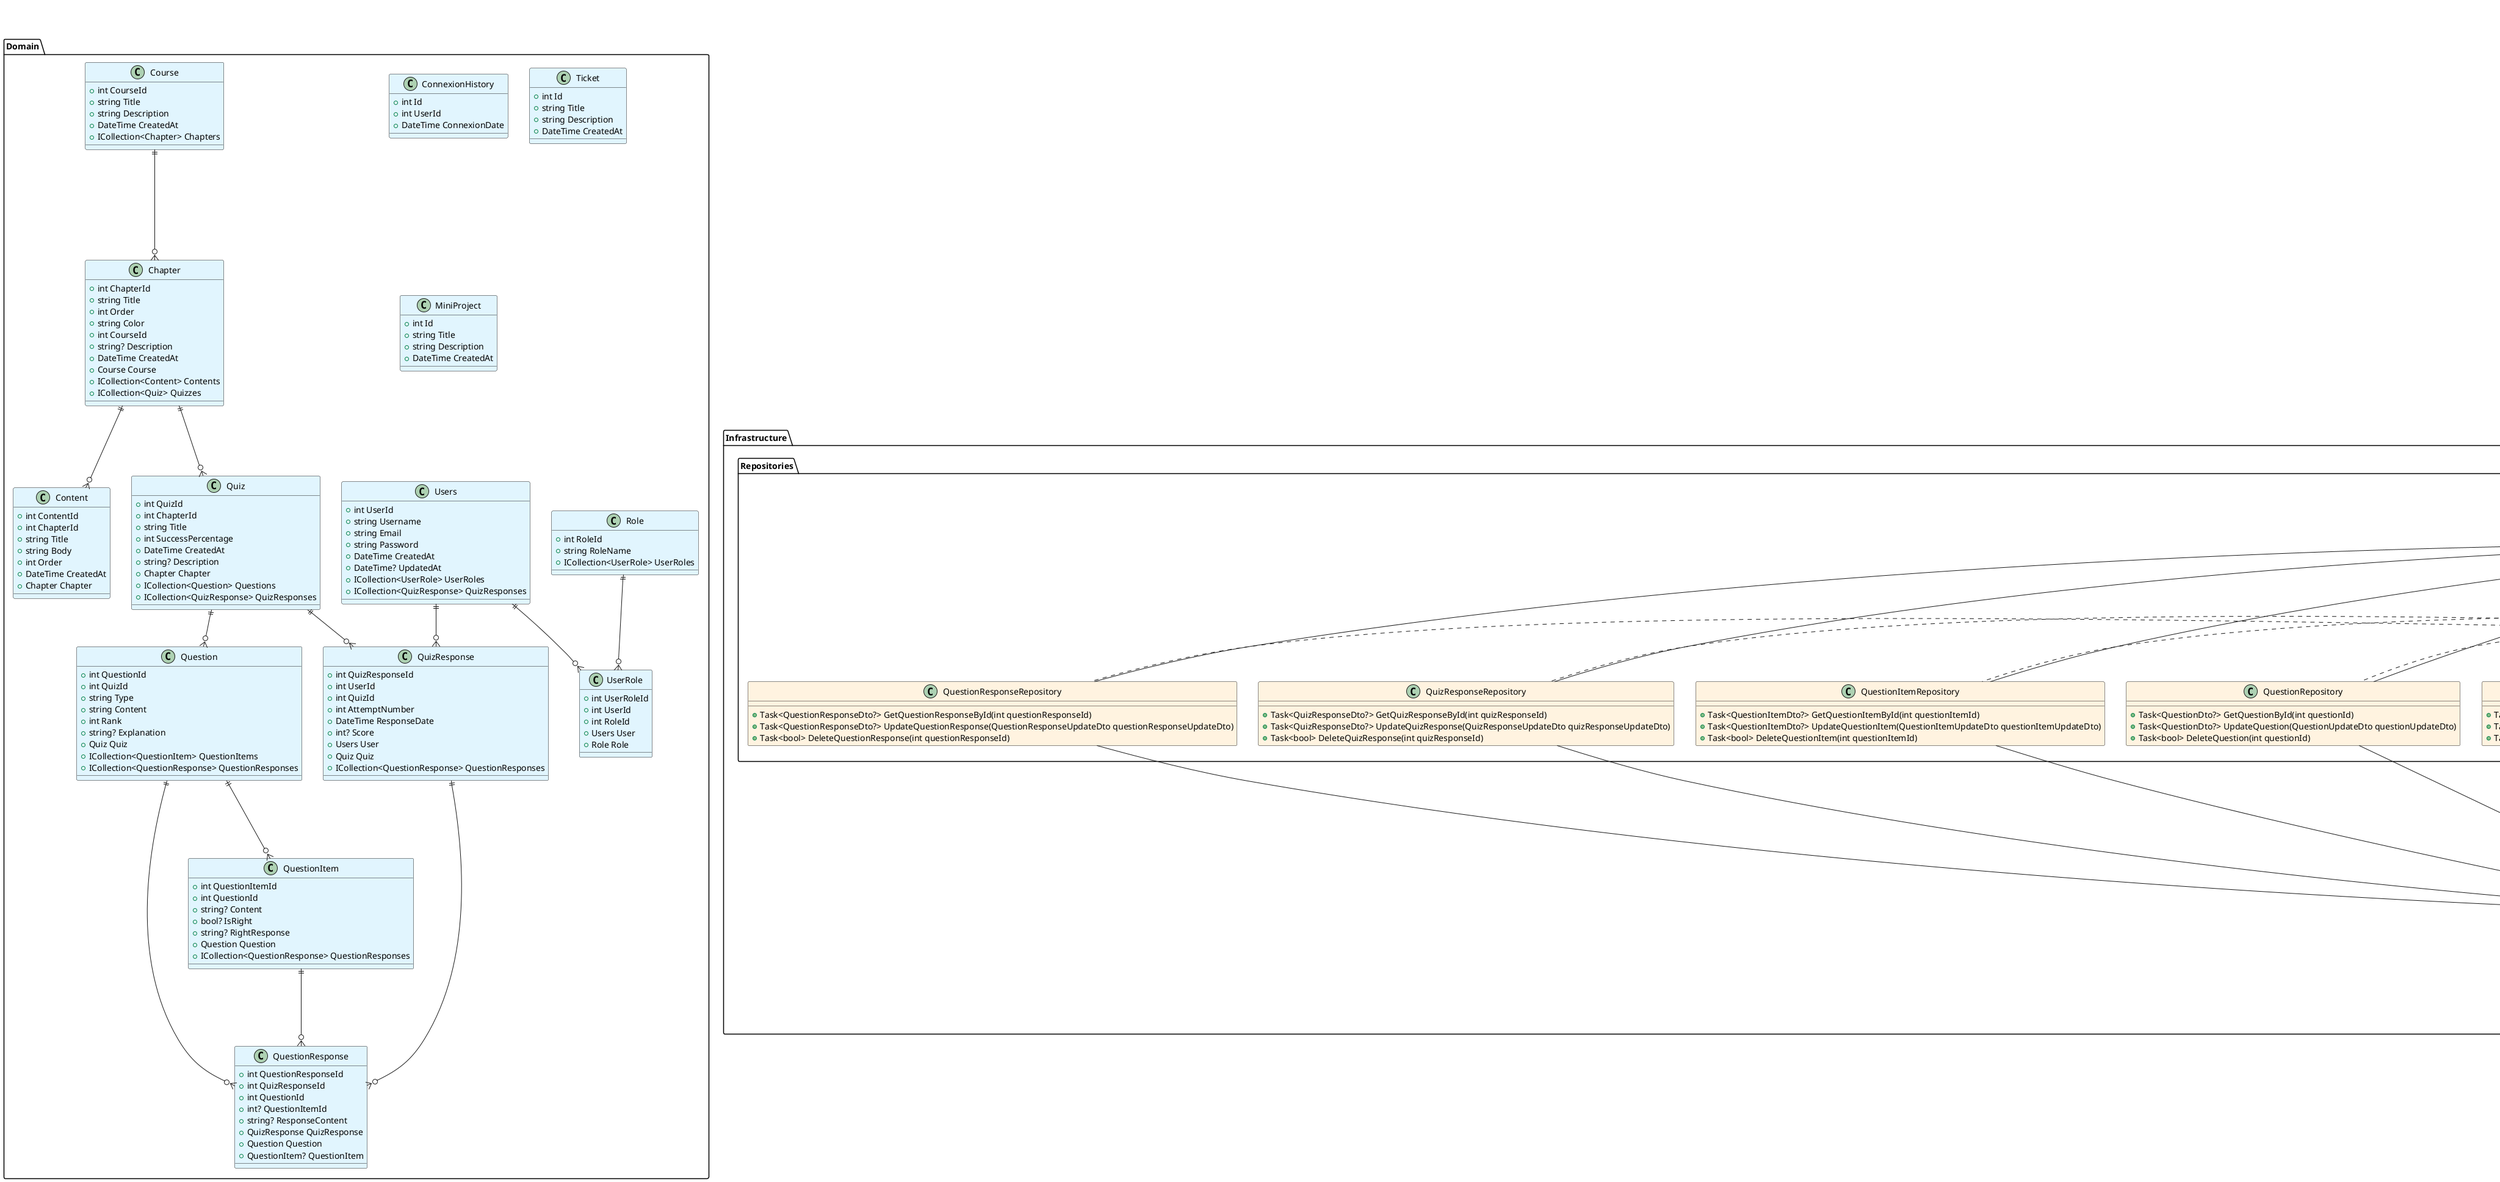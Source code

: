 @startuml LearningApp_Class_Diagram

!define ENTITY_COLOR #E1F5FE
!define SERVICE_COLOR #F3E5F5
!define CONTROLLER_COLOR #E8F5E9
!define REPOSITORY_COLOR #FFF3E0
!define DTO_COLOR #FFEBEE

package "Domain" {
    class Users ENTITY_COLOR {
        +int UserId
        +string Username
        +string Email
        +string Password
        +DateTime CreatedAt
        +DateTime? UpdatedAt
        +ICollection<UserRole> UserRoles
        +ICollection<QuizResponse> QuizResponses
    }

    class Role ENTITY_COLOR {
        +int RoleId
        +string RoleName
        +ICollection<UserRole> UserRoles
    }

    class UserRole ENTITY_COLOR {
        +int UserRoleId
        +int UserId
        +int RoleId
        +Users User
        +Role Role
    }

    class Course ENTITY_COLOR {
        +int CourseId
        +string Title
        +string Description
        +DateTime CreatedAt
        +ICollection<Chapter> Chapters
    }

    class Chapter ENTITY_COLOR {
        +int ChapterId
        +string Title
        +int Order
        +string Color
        +int CourseId
        +string? Description
        +DateTime CreatedAt
        +Course Course
        +ICollection<Content> Contents
        +ICollection<Quiz> Quizzes
    }

    class Content ENTITY_COLOR {
        +int ContentId
        +int ChapterId
        +string Title
        +string Body
        +int Order
        +DateTime CreatedAt
        +Chapter Chapter
    }

    class Quiz ENTITY_COLOR {
        +int QuizId
        +int ChapterId
        +string Title
        +int SuccessPercentage
        +DateTime CreatedAt
        +string? Description
        +Chapter Chapter
        +ICollection<Question> Questions
        +ICollection<QuizResponse> QuizResponses
    }

    class Question ENTITY_COLOR {
        +int QuestionId
        +int QuizId
        +string Type
        +string Content
        +int Rank
        +string? Explanation
        +Quiz Quiz
        +ICollection<QuestionItem> QuestionItems
        +ICollection<QuestionResponse> QuestionResponses
    }

    class QuestionItem ENTITY_COLOR {
        +int QuestionItemId
        +int QuestionId
        +string? Content
        +bool? IsRight
        +string? RightResponse
        +Question Question
        +ICollection<QuestionResponse> QuestionResponses
    }

    class QuizResponse ENTITY_COLOR {
        +int QuizResponseId
        +int UserId
        +int QuizId
        +int AttemptNumber
        +DateTime ResponseDate
        +int? Score
        +Users User
        +Quiz Quiz
        +ICollection<QuestionResponse> QuestionResponses
    }

    class QuestionResponse ENTITY_COLOR {
        +int QuestionResponseId
        +int QuizResponseId
        +int QuestionId
        +int? QuestionItemId
        +string? ResponseContent
        +QuizResponse QuizResponse
        +Question Question
        +QuestionItem? QuestionItem
    }

    class ConnexionHistory ENTITY_COLOR {
        +int Id
        +int UserId
        +DateTime ConnexionDate
    }

    class Ticket ENTITY_COLOR {
        +int Id
        +string Title
        +string Description
        +DateTime CreatedAt
    }

    class MiniProject ENTITY_COLOR {
        +int Id
        +string Title
        +string Description
        +DateTime CreatedAt
    }
}

package "Application.DTOs" DTO_COLOR {
    class UserDto {
        +int UserId
        +string Username
        +string Email
        +DateTime CreatedAt
        +DateTime? UpdatedAt
    }

    class UserCreateDto {
        +string Username
        +string Email
        +string Password
    }

    class UserLoginDto {
        +string Email
        +string Password
    }

    class UserUpdateDto {
        +int UserId
        +string Username
        +string Email
        +string? Password
    }

    class RoleDto {
        +int RoleId
        +string RoleName
    }

    class UserRoleDto {
        +int UserRoleId
        +int UserId
        +int RoleId
    }

    class CourseDtos {
        +CourseDto
        +CourseCreateDto
        +CourseUpdateDto
    }

    class ChapterDto {
        +int ChapterId
        +string Title
        +int Order
        +string Color
        +int CourseId
        +string? Description
        +DateTime CreatedAt
    }

    class ChapterCreateDto {
        +string Title
        +int Order
        +string Color
        +int CourseId
        +string? Description
    }

    class ChapterUpdateDto {
        +int ChapterId
        +string Title
        +string Color
        +int Order
        +int CourseId
        +string? Description
    }

    class ContentDto {
        +int ContentId
        +int ChapterId
        +string Title
        +string Body
        +int Order
        +DateTime CreatedAt
    }

    class QuizDto {
        +int QuizId
        +int ChapterId
        +string Title
        +int SuccessPercentage
        +DateTime CreatedAt
        +string? Description
    }

    class QuizCreateDto {
        +int ChapterId
        +string Title
        +int SuccessPercentage
        +string? Description
    }

    class QuizUpdateDto {
        +int QuizId
        +int ChapterId
        +string Title
        +int SuccessPercentage
        +string? Description
    }

    class QuestionDto {
        +int QuestionId
        +int QuizId
        +string Type
        +string Content
        +int Rank
        +string? Explanation
    }

    class QuestionCreateDto {
        +int QuizId
        +string Type
        +string Content
        +int Rank
        +string? Explanation
    }

    class QuestionUpdateDto {
        +int QuestionId
        +int QuizId
        +string Type
        +string Content
        +int Rank
        +string? Explanation
    }

    class QuestionItemDto {
        +int QuestionItemId
        +int QuestionId
        +string? Content
        +bool? IsRight
        +string? RightResponse
    }

    class QuestionItemCreateDto {
        +int QuestionId
        +string? Content
        +bool? IsRight
        +string? RightResponse
    }

    class QuestionItemUpdateDto {
        +int QuestionItemId
        +int QuestionId
        +string? Content
        +bool? IsRight
        +string? RightResponse
    }

    class QuizResponseDto {
        +int QuizResponseId
        +int UserId
        +int QuizId
        +int AttemptNumber
        +DateTime ResponseDate
        +int? Score
    }

    class QuizResponseCreateDto {
        +int UserId
        +int QuizId
        +int AttemptNumber
        +int? Score
    }

    class QuizResponseUpdateDto {
        +int QuizResponseId
        +int UserId
        +int QuizId
        +int AttemptNumber
        +int? Score
    }

    class QuestionResponseDto {
        +int QuestionResponseId
        +int QuizResponseId
        +int QuestionId
        +int? QuestionItemId
        +string? ResponseContent
    }

    class QuestionResponseCreateDto {
        +int QuizResponseId
        +int QuestionId
        +int? QuestionItemId
        +string? ResponseContent
    }

    class QuestionResponseUpdateDto {
        +int QuestionResponseId
        +int QuizResponseId
        +int QuestionId
        +int? QuestionItemId
        +string? ResponseContent
    }
}

package "Application.Interfaces" {
    interface IRepository<T> REPOSITORY_COLOR {
        +Task<IEnumerable<T>> GetAllAsync()
        +Task<T?> GetByIdAsync(int id)
        +Task AddAsync(T entity)
        +void Update(T entity)
        +void Delete(T entity)
        +Task SaveChangesAsync()
    }

    interface IUserRepository REPOSITORY_COLOR {
        +Task<UserDto?> GetUserById(int userId)
        +Task<UserDto?> UpdateUser(UserUpdateDto userUpdateDto)
        +Task<bool> DeleteUser(int userId)
        +Task<UserDto?> GetUserByEmail(string email)
    }

    interface IRoleRepository REPOSITORY_COLOR

    interface IUserRoleRepository REPOSITORY_COLOR

    interface IChapterRepository REPOSITORY_COLOR {
        +Task<ChapterDto?> GetChapterById(int chapterId)
        +Task<ChapterDto?> UpdateChapter(ChapterUpdateDto chapterUpdateDto)
        +Task<bool> DeleteChapter(int chapterId)
    }

    interface IChapterContentRepository REPOSITORY_COLOR

    interface IQuizRepository REPOSITORY_COLOR {
        +Task<QuizDto?> GetQuizById(int quizId)
        +Task<QuizDto?> UpdateQuiz(QuizUpdateDto quizUpdateDto)
        +Task<bool> DeleteQuiz(int quizId)
    }

    interface IQuestionRepository REPOSITORY_COLOR {
        +Task<QuestionDto?> GetQuestionById(int questionId)
        +Task<QuestionDto?> UpdateQuestion(QuestionUpdateDto questionUpdateDto)
        +Task<bool> DeleteQuestion(int questionId)
    }

    interface IQuestionItemRepository REPOSITORY_COLOR {
        +Task<QuestionItemDto?> GetQuestionItemById(int questionItemId)
        +Task<QuestionItemDto?> UpdateQuestionItem(QuestionItemUpdateDto questionItemUpdateDto)
        +Task<bool> DeleteQuestionItem(int questionItemId)
    }

    interface IQuizResponseRepository REPOSITORY_COLOR {
        +Task<QuizResponseDto?> GetQuizResponseById(int quizResponseId)
        +Task<QuizResponseDto?> UpdateQuizResponse(QuizResponseUpdateDto quizResponseUpdateDto)
        +Task<bool> DeleteQuizResponse(int quizResponseId)
    }

    interface IQuestionResponseRepository REPOSITORY_COLOR {
        +Task<QuestionResponseDto?> GetQuestionResponseById(int questionResponseId)
        +Task<QuestionResponseDto?> UpdateQuestionResponse(QuestionResponseUpdateDto questionResponseUpdateDto)
        +Task<bool> DeleteQuestionResponse(int questionResponseId)
    }
}

package "Infrastructure.Repositories" {
    class Repository<T> REPOSITORY_COLOR {
        #ApplicationDbContext _context
        #DbSet<T> _dbSet
        +Task<IEnumerable<T>> GetAllAsync()
        +Task<T?> GetByIdAsync(int id)
        +Task AddAsync(T entity)
        +void Update(T entity)
        +void Delete(T entity)
        +Task SaveChangesAsync()
    }

    class UserRepository REPOSITORY_COLOR {
        +Task<UserDto?> GetUserById(int userId)
        +Task<UserDto?> UpdateUser(UserUpdateDto userUpdateDto)
        +Task<bool> DeleteUser(int userId)
        +Task<UserDto?> GetUserByEmail(string email)
    }

    class RoleRepository REPOSITORY_COLOR

    class UserRoleRepository REPOSITORY_COLOR

    class ChapterRepository REPOSITORY_COLOR {
        +Task<ChapterDto?> GetChapterById(int chapterId)
        +Task<ChapterDto?> UpdateChapter(ChapterUpdateDto chapterUpdateDto)
        +Task<bool> DeleteChapter(int chapterId)
    }

    class ContentRepository REPOSITORY_COLOR

    class QuizRepository REPOSITORY_COLOR {
        +Task<QuizDto?> GetQuizById(int quizId)
        +Task<QuizDto?> UpdateQuiz(QuizUpdateDto quizUpdateDto)
        +Task<bool> DeleteQuiz(int quizId)
    }

    class QuestionRepository REPOSITORY_COLOR {
        +Task<QuestionDto?> GetQuestionById(int questionId)
        +Task<QuestionDto?> UpdateQuestion(QuestionUpdateDto questionUpdateDto)
        +Task<bool> DeleteQuestion(int questionId)
    }

    class QuestionItemRepository REPOSITORY_COLOR {
        +Task<QuestionItemDto?> GetQuestionItemById(int questionItemId)
        +Task<QuestionItemDto?> UpdateQuestionItem(QuestionItemUpdateDto questionItemUpdateDto)
        +Task<bool> DeleteQuestionItem(int questionItemId)
    }

    class QuizResponseRepository REPOSITORY_COLOR {
        +Task<QuizResponseDto?> GetQuizResponseById(int quizResponseId)
        +Task<QuizResponseDto?> UpdateQuizResponse(QuizResponseUpdateDto quizResponseUpdateDto)
        +Task<bool> DeleteQuizResponse(int quizResponseId)
    }

    class QuestionResponseRepository REPOSITORY_COLOR {
        +Task<QuestionResponseDto?> GetQuestionResponseById(int questionResponseId)
        +Task<QuestionResponseDto?> UpdateQuestionResponse(QuestionResponseUpdateDto questionResponseUpdateDto)
        +Task<bool> DeleteQuestionResponse(int questionResponseId)
    }
}

package "Application.Services" {
    class UserService SERVICE_COLOR {
        -IUserRepository _userRepository
        +Task<UserDto> CreateUser(UserCreateDto userCreateDto)
        +Task<UserDto?> GetUserById(int userId)
        +Task<UserDto?> UpdateUser(UserUpdateDto userUpdateDto)
        +Task<bool> DeleteUser(int userId)
        +Task<UserDto?> Login(UserLoginDto userLoginDto)
    }

    class RoleService SERVICE_COLOR {
        -IRoleRepository _roleRepository
    }

    class UserRoleService SERVICE_COLOR {
        -IUserRoleRepository _userRoleRepository
    }

    class ChapterService SERVICE_COLOR {
        -IChapterRepository _chapterRepository
    }

    class ChapterContentService SERVICE_COLOR {
        -IChapterContentRepository _chapterContentRepository
    }

    class QuizService SERVICE_COLOR {
        -IQuizRepository _quizRepository
        -IQuestionRepository _questionRepository
        -IQuestionItemRepository _questionItemRepository
        +Task<QuizDto> AddQuiz(QuizCreateDto quizCreateDto)
        +Task<QuizDto?> UpdateQuiz(QuizUpdateDto quizUpdateDto)
        +Task<QuizDto?> GetQuizById(int quizId)
        +Task<bool> DeleteQuiz(int quizId)
        +Task DeleteAllQuestions(int QuizId)
        +Task<QuestionDto> AddQuestion(QuestionCreateDto questionCreateDto)
        +Task<QuestionItemDto> AddQuestionItem(QuestionItemCreateDto questionItemCreateDto)
    }
}

package "Controllers" {
    class UsersController CONTROLLER_COLOR {
        -UserService _userService
        +Task<ActionResult<UserDto>> CreateUser(UserCreateDto userCreateDto)
        +Task<ActionResult<UserDto>> GetUser(int id)
        +Task<ActionResult<UserDto>> UpdateUser(int id, UserUpdateDto userUpdateDto)
        +Task<ActionResult> DeleteUser(int id)
        +Task<ActionResult<UserDto>> Login(UserLoginDto userLoginDto)
    }

    class RolesController CONTROLLER_COLOR {
        -RoleService _roleService
    }

    class ChaptersController CONTROLLER_COLOR {
        -ChapterService _chapterService
    }

    class ContentsController CONTROLLER_COLOR {
        -ChapterContentService _chapterContentService
    }

    class CoursesController CONTROLLER_COLOR

    class QuizController CONTROLLER_COLOR {
        -QuizService _quizService
        +Task<ActionResult<List<QuizDto>>> GetQuizList(int page, int limit, string search)
        +Task<ActionResult<QuizDto>> PostQuiz(QuizCreateDto dto)
        +Task<ActionResult<QuizDto>> PutQuiz(int id, QuizUpdateDto dto)
        +Task<ActionResult> DeleteQuiz(int id)
        +Task<ActionResult<List<QuestionDto>>> PostQuestion(List<QuestionCreateDto> dtos)
        +Task<ActionResult<List<QuestionDto>>> GetQuestions(int quizId)
        +Task<ActionResult<QuestionItemDto>> PostQuestionItem(QuestionItemCreateDto dto)
        +Task<ActionResult<QuizDto>> GetQuiz(int id)
        +Task<ActionResult<QuestionDto>> GetQuestion(int id)
        +Task<ActionResult<QuestionItemDto>> GetQuestionItem(int id)
    }

    class WeatherForecastController CONTROLLER_COLOR
}

package "Infrastructure.Data" {
    class ApplicationDbContext {
        +DbSet<Users> Users
        +DbSet<Role> Roles
        +DbSet<UserRole> UserRoles
        +DbSet<Course> Courses
        +DbSet<Chapter> Chapters
        +DbSet<Content> Contents
        +DbSet<Quiz> Quizzes
        +DbSet<Question> Questions
        +DbSet<QuestionItem> QuestionItems
        +DbSet<QuizResponse> QuizResponses
        +DbSet<QuestionResponse> QuestionResponses
        +DbSet<ConnexionHistory> ConnexionHistories
        +DbSet<Ticket> Tickets
        +DbSet<MiniProject> MiniProjects
    }
}

' Domain Relationships
Users ||--o{ UserRole
Role ||--o{ UserRole
Course ||--o{ Chapter
Chapter ||--o{ Content
Chapter ||--o{ Quiz
Quiz ||--o{ Question
Question ||--o{ QuestionItem
Users ||--o{ QuizResponse
Quiz ||--o{ QuizResponse
QuizResponse ||--o{ QuestionResponse
Question ||--o{ QuestionResponse
QuestionItem ||--o{ QuestionResponse

' Repository Inheritance
Repository <|-- UserRepository
Repository <|-- RoleRepository
Repository <|-- UserRoleRepository
Repository <|-- ChapterRepository
Repository <|-- ContentRepository
Repository <|-- QuizRepository
Repository <|-- QuestionRepository
Repository <|-- QuestionItemRepository
Repository <|-- QuizResponseRepository
Repository <|-- QuestionResponseRepository

' Interface Implementation
IRepository <|.. Repository
IUserRepository <|.. UserRepository
IRoleRepository <|.. RoleRepository
IUserRoleRepository <|.. UserRoleRepository
IChapterRepository <|.. ChapterRepository
IChapterContentRepository <|.. ContentRepository
IQuizRepository <|.. QuizRepository
IQuestionRepository <|.. QuestionRepository
IQuestionItemRepository <|.. QuestionItemRepository
IQuizResponseRepository <|.. QuizResponseRepository
IQuestionResponseRepository <|.. QuestionResponseRepository

' Service Dependencies
UserService --> IUserRepository
RoleService --> IRoleRepository
UserRoleService --> IUserRoleRepository
ChapterService --> IChapterRepository
ChapterContentService --> IChapterContentRepository
QuizService --> IQuizRepository
QuizService --> IQuestionRepository
QuizService --> IQuestionItemRepository

' Controller Dependencies
UsersController --> UserService
RolesController --> RoleService
ChaptersController --> ChapterService
ContentsController --> ChapterContentService
QuizController --> QuizService

' Repository Dependencies
UserRepository --> ApplicationDbContext
RoleRepository --> ApplicationDbContext
UserRoleRepository --> ApplicationDbContext
ChapterRepository --> ApplicationDbContext
ContentRepository --> ApplicationDbContext
QuizRepository --> ApplicationDbContext
QuestionRepository --> ApplicationDbContext
QuestionItemRepository --> ApplicationDbContext
QuizResponseRepository --> ApplicationDbContext
QuestionResponseRepository --> ApplicationDbContext

@enduml